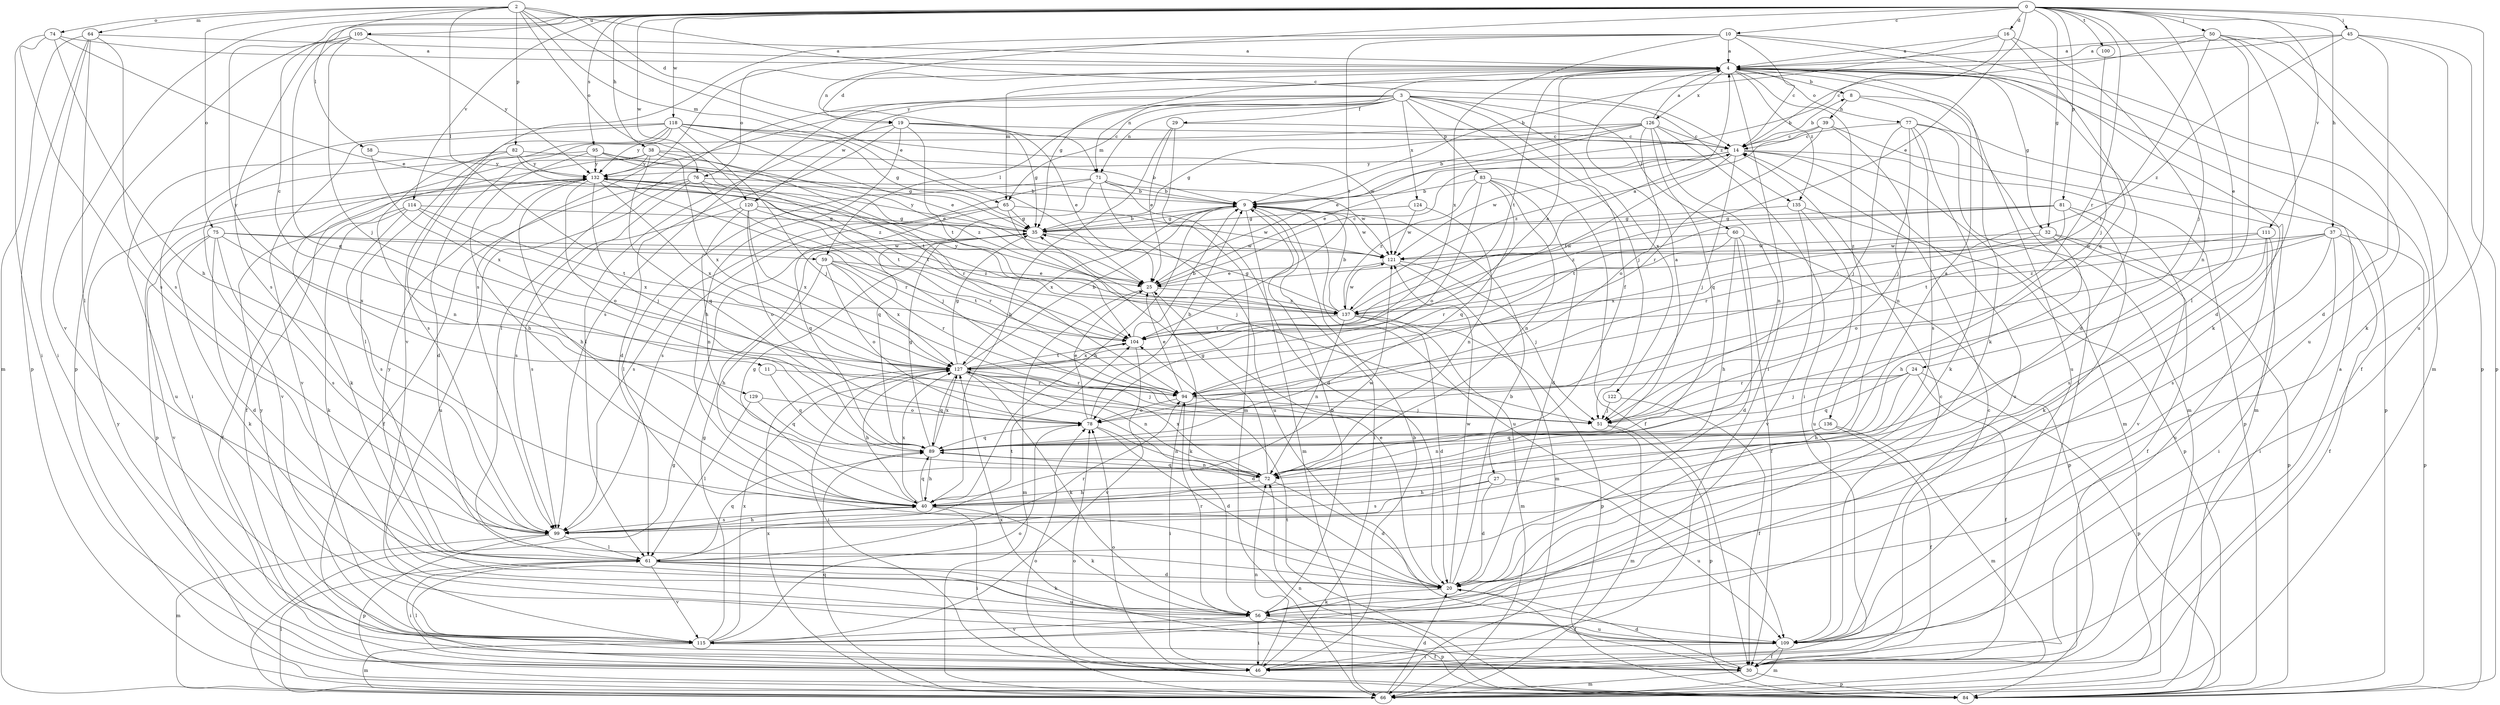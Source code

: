 strict digraph  {
0;
2;
3;
4;
8;
9;
10;
11;
14;
16;
19;
20;
24;
25;
27;
29;
30;
32;
35;
37;
38;
39;
40;
45;
46;
50;
51;
56;
58;
59;
60;
61;
64;
65;
66;
71;
72;
74;
75;
76;
77;
78;
81;
82;
83;
84;
89;
94;
95;
99;
100;
104;
105;
109;
111;
114;
115;
118;
120;
121;
122;
124;
126;
127;
129;
132;
135;
136;
137;
0 -> 10  [label=c];
0 -> 11  [label=c];
0 -> 16  [label=d];
0 -> 24  [label=e];
0 -> 25  [label=e];
0 -> 32  [label=g];
0 -> 37  [label=h];
0 -> 38  [label=h];
0 -> 45  [label=i];
0 -> 50  [label=j];
0 -> 51  [label=j];
0 -> 71  [label=n];
0 -> 81  [label=p];
0 -> 94  [label=r];
0 -> 95  [label=s];
0 -> 100  [label=t];
0 -> 105  [label=u];
0 -> 109  [label=u];
0 -> 111  [label=v];
0 -> 114  [label=v];
0 -> 115  [label=v];
0 -> 118  [label=w];
0 -> 120  [label=w];
0 -> 129  [label=y];
2 -> 14  [label=c];
2 -> 19  [label=d];
2 -> 25  [label=e];
2 -> 58  [label=l];
2 -> 59  [label=l];
2 -> 64  [label=m];
2 -> 65  [label=m];
2 -> 74  [label=o];
2 -> 75  [label=o];
2 -> 76  [label=o];
2 -> 82  [label=p];
3 -> 27  [label=f];
3 -> 29  [label=f];
3 -> 51  [label=j];
3 -> 59  [label=l];
3 -> 60  [label=l];
3 -> 61  [label=l];
3 -> 65  [label=m];
3 -> 71  [label=n];
3 -> 83  [label=p];
3 -> 99  [label=s];
3 -> 120  [label=w];
3 -> 122  [label=x];
3 -> 124  [label=x];
3 -> 135  [label=z];
4 -> 8  [label=b];
4 -> 19  [label=d];
4 -> 20  [label=d];
4 -> 30  [label=f];
4 -> 32  [label=g];
4 -> 35  [label=g];
4 -> 46  [label=i];
4 -> 56  [label=k];
4 -> 65  [label=m];
4 -> 71  [label=n];
4 -> 76  [label=o];
4 -> 77  [label=o];
4 -> 104  [label=t];
4 -> 126  [label=x];
4 -> 135  [label=z];
4 -> 136  [label=z];
8 -> 39  [label=h];
8 -> 46  [label=i];
8 -> 109  [label=u];
9 -> 35  [label=g];
9 -> 40  [label=h];
9 -> 46  [label=i];
9 -> 66  [label=m];
9 -> 109  [label=u];
9 -> 121  [label=w];
9 -> 127  [label=x];
10 -> 4  [label=a];
10 -> 14  [label=c];
10 -> 56  [label=k];
10 -> 99  [label=s];
10 -> 104  [label=t];
10 -> 109  [label=u];
10 -> 115  [label=v];
10 -> 127  [label=x];
11 -> 89  [label=q];
11 -> 94  [label=r];
14 -> 8  [label=b];
14 -> 25  [label=e];
14 -> 51  [label=j];
14 -> 66  [label=m];
14 -> 84  [label=p];
14 -> 104  [label=t];
14 -> 109  [label=u];
14 -> 121  [label=w];
14 -> 132  [label=y];
16 -> 4  [label=a];
16 -> 9  [label=b];
16 -> 14  [label=c];
16 -> 72  [label=n];
16 -> 89  [label=q];
19 -> 14  [label=c];
19 -> 20  [label=d];
19 -> 25  [label=e];
19 -> 35  [label=g];
19 -> 40  [label=h];
19 -> 61  [label=l];
19 -> 104  [label=t];
20 -> 9  [label=b];
20 -> 25  [label=e];
20 -> 30  [label=f];
20 -> 56  [label=k];
20 -> 121  [label=w];
24 -> 30  [label=f];
24 -> 40  [label=h];
24 -> 51  [label=j];
24 -> 84  [label=p];
24 -> 89  [label=q];
24 -> 94  [label=r];
25 -> 14  [label=c];
25 -> 56  [label=k];
25 -> 66  [label=m];
25 -> 137  [label=z];
27 -> 20  [label=d];
27 -> 40  [label=h];
27 -> 99  [label=s];
27 -> 109  [label=u];
29 -> 14  [label=c];
29 -> 25  [label=e];
29 -> 40  [label=h];
29 -> 66  [label=m];
30 -> 4  [label=a];
30 -> 20  [label=d];
30 -> 66  [label=m];
30 -> 84  [label=p];
30 -> 127  [label=x];
32 -> 30  [label=f];
32 -> 40  [label=h];
32 -> 84  [label=p];
32 -> 121  [label=w];
32 -> 127  [label=x];
35 -> 9  [label=b];
35 -> 121  [label=w];
35 -> 132  [label=y];
37 -> 30  [label=f];
37 -> 46  [label=i];
37 -> 78  [label=o];
37 -> 84  [label=p];
37 -> 99  [label=s];
37 -> 121  [label=w];
37 -> 137  [label=z];
38 -> 9  [label=b];
38 -> 30  [label=f];
38 -> 56  [label=k];
38 -> 89  [label=q];
38 -> 94  [label=r];
38 -> 127  [label=x];
38 -> 132  [label=y];
39 -> 14  [label=c];
39 -> 51  [label=j];
39 -> 66  [label=m];
39 -> 94  [label=r];
39 -> 137  [label=z];
40 -> 35  [label=g];
40 -> 46  [label=i];
40 -> 56  [label=k];
40 -> 89  [label=q];
40 -> 99  [label=s];
40 -> 121  [label=w];
40 -> 127  [label=x];
45 -> 4  [label=a];
45 -> 20  [label=d];
45 -> 56  [label=k];
45 -> 84  [label=p];
45 -> 132  [label=y];
45 -> 137  [label=z];
46 -> 9  [label=b];
46 -> 14  [label=c];
46 -> 61  [label=l];
46 -> 72  [label=n];
46 -> 78  [label=o];
46 -> 132  [label=y];
50 -> 4  [label=a];
50 -> 9  [label=b];
50 -> 20  [label=d];
50 -> 61  [label=l];
50 -> 66  [label=m];
50 -> 84  [label=p];
50 -> 94  [label=r];
51 -> 66  [label=m];
51 -> 84  [label=p];
56 -> 9  [label=b];
56 -> 46  [label=i];
56 -> 84  [label=p];
56 -> 94  [label=r];
56 -> 109  [label=u];
56 -> 115  [label=v];
58 -> 127  [label=x];
58 -> 132  [label=y];
59 -> 25  [label=e];
59 -> 40  [label=h];
59 -> 78  [label=o];
59 -> 94  [label=r];
59 -> 104  [label=t];
59 -> 127  [label=x];
60 -> 20  [label=d];
60 -> 30  [label=f];
60 -> 40  [label=h];
60 -> 84  [label=p];
60 -> 94  [label=r];
60 -> 121  [label=w];
61 -> 20  [label=d];
61 -> 46  [label=i];
61 -> 56  [label=k];
61 -> 89  [label=q];
61 -> 94  [label=r];
61 -> 104  [label=t];
61 -> 109  [label=u];
61 -> 115  [label=v];
61 -> 132  [label=y];
64 -> 4  [label=a];
64 -> 46  [label=i];
64 -> 61  [label=l];
64 -> 66  [label=m];
64 -> 84  [label=p];
64 -> 99  [label=s];
65 -> 35  [label=g];
65 -> 51  [label=j];
65 -> 89  [label=q];
65 -> 99  [label=s];
65 -> 121  [label=w];
66 -> 20  [label=d];
66 -> 35  [label=g];
66 -> 61  [label=l];
66 -> 78  [label=o];
66 -> 89  [label=q];
66 -> 127  [label=x];
71 -> 9  [label=b];
71 -> 20  [label=d];
71 -> 61  [label=l];
71 -> 89  [label=q];
71 -> 99  [label=s];
71 -> 109  [label=u];
71 -> 121  [label=w];
72 -> 4  [label=a];
72 -> 20  [label=d];
72 -> 35  [label=g];
72 -> 40  [label=h];
72 -> 89  [label=q];
72 -> 127  [label=x];
74 -> 4  [label=a];
74 -> 25  [label=e];
74 -> 40  [label=h];
74 -> 46  [label=i];
74 -> 99  [label=s];
75 -> 20  [label=d];
75 -> 56  [label=k];
75 -> 99  [label=s];
75 -> 115  [label=v];
75 -> 121  [label=w];
75 -> 127  [label=x];
75 -> 137  [label=z];
76 -> 9  [label=b];
76 -> 30  [label=f];
76 -> 51  [label=j];
76 -> 99  [label=s];
76 -> 104  [label=t];
76 -> 109  [label=u];
77 -> 14  [label=c];
77 -> 51  [label=j];
77 -> 56  [label=k];
77 -> 66  [label=m];
77 -> 72  [label=n];
77 -> 84  [label=p];
77 -> 99  [label=s];
78 -> 9  [label=b];
78 -> 20  [label=d];
78 -> 25  [label=e];
78 -> 72  [label=n];
78 -> 89  [label=q];
81 -> 35  [label=g];
81 -> 56  [label=k];
81 -> 94  [label=r];
81 -> 104  [label=t];
81 -> 115  [label=v];
81 -> 137  [label=z];
82 -> 35  [label=g];
82 -> 72  [label=n];
82 -> 109  [label=u];
82 -> 132  [label=y];
82 -> 137  [label=z];
83 -> 9  [label=b];
83 -> 20  [label=d];
83 -> 30  [label=f];
83 -> 72  [label=n];
83 -> 78  [label=o];
83 -> 89  [label=q];
83 -> 137  [label=z];
84 -> 72  [label=n];
84 -> 78  [label=o];
84 -> 104  [label=t];
89 -> 4  [label=a];
89 -> 35  [label=g];
89 -> 40  [label=h];
89 -> 72  [label=n];
89 -> 127  [label=x];
94 -> 25  [label=e];
94 -> 46  [label=i];
94 -> 51  [label=j];
94 -> 78  [label=o];
95 -> 25  [label=e];
95 -> 40  [label=h];
95 -> 104  [label=t];
95 -> 115  [label=v];
95 -> 132  [label=y];
95 -> 137  [label=z];
99 -> 40  [label=h];
99 -> 61  [label=l];
99 -> 66  [label=m];
99 -> 84  [label=p];
100 -> 51  [label=j];
104 -> 9  [label=b];
104 -> 115  [label=v];
104 -> 127  [label=x];
105 -> 4  [label=a];
105 -> 51  [label=j];
105 -> 84  [label=p];
105 -> 89  [label=q];
105 -> 99  [label=s];
105 -> 132  [label=y];
109 -> 14  [label=c];
109 -> 30  [label=f];
109 -> 46  [label=i];
109 -> 66  [label=m];
111 -> 46  [label=i];
111 -> 99  [label=s];
111 -> 104  [label=t];
111 -> 109  [label=u];
111 -> 121  [label=w];
114 -> 30  [label=f];
114 -> 35  [label=g];
114 -> 56  [label=k];
114 -> 99  [label=s];
114 -> 104  [label=t];
114 -> 127  [label=x];
115 -> 30  [label=f];
115 -> 35  [label=g];
115 -> 66  [label=m];
115 -> 78  [label=o];
115 -> 127  [label=x];
115 -> 132  [label=y];
118 -> 14  [label=c];
118 -> 20  [label=d];
118 -> 25  [label=e];
118 -> 35  [label=g];
118 -> 46  [label=i];
118 -> 51  [label=j];
118 -> 61  [label=l];
118 -> 99  [label=s];
118 -> 115  [label=v];
118 -> 121  [label=w];
120 -> 35  [label=g];
120 -> 72  [label=n];
120 -> 78  [label=o];
120 -> 94  [label=r];
120 -> 99  [label=s];
120 -> 127  [label=x];
121 -> 25  [label=e];
121 -> 51  [label=j];
121 -> 66  [label=m];
122 -> 30  [label=f];
122 -> 51  [label=j];
124 -> 35  [label=g];
124 -> 72  [label=n];
124 -> 121  [label=w];
126 -> 4  [label=a];
126 -> 9  [label=b];
126 -> 14  [label=c];
126 -> 25  [label=e];
126 -> 35  [label=g];
126 -> 46  [label=i];
126 -> 72  [label=n];
126 -> 78  [label=o];
126 -> 89  [label=q];
126 -> 132  [label=y];
127 -> 4  [label=a];
127 -> 9  [label=b];
127 -> 20  [label=d];
127 -> 35  [label=g];
127 -> 40  [label=h];
127 -> 46  [label=i];
127 -> 51  [label=j];
127 -> 56  [label=k];
127 -> 72  [label=n];
127 -> 89  [label=q];
127 -> 94  [label=r];
127 -> 104  [label=t];
129 -> 61  [label=l];
129 -> 78  [label=o];
129 -> 89  [label=q];
132 -> 9  [label=b];
132 -> 40  [label=h];
132 -> 51  [label=j];
132 -> 78  [label=o];
132 -> 84  [label=p];
132 -> 94  [label=r];
132 -> 104  [label=t];
132 -> 127  [label=x];
135 -> 35  [label=g];
135 -> 84  [label=p];
135 -> 109  [label=u];
135 -> 115  [label=v];
136 -> 30  [label=f];
136 -> 66  [label=m];
136 -> 72  [label=n];
136 -> 89  [label=q];
137 -> 4  [label=a];
137 -> 9  [label=b];
137 -> 20  [label=d];
137 -> 35  [label=g];
137 -> 66  [label=m];
137 -> 72  [label=n];
137 -> 84  [label=p];
137 -> 104  [label=t];
137 -> 121  [label=w];
137 -> 132  [label=y];
}
